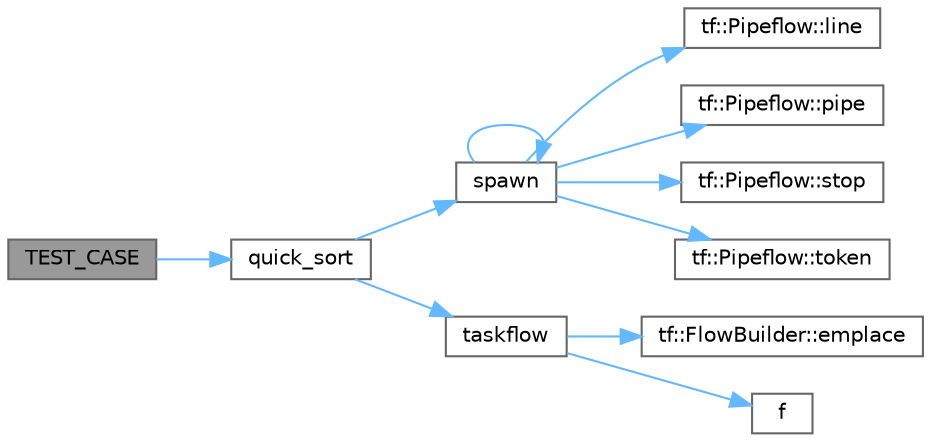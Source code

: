 digraph "TEST_CASE"
{
 // LATEX_PDF_SIZE
  bgcolor="transparent";
  edge [fontname=Helvetica,fontsize=10,labelfontname=Helvetica,labelfontsize=10];
  node [fontname=Helvetica,fontsize=10,shape=box,height=0.2,width=0.4];
  rankdir="LR";
  Node1 [id="Node000001",label="TEST_CASE",height=0.2,width=0.4,color="gray40", fillcolor="grey60", style="filled", fontcolor="black",tooltip=" "];
  Node1 -> Node2 [id="edge11_Node000001_Node000002",color="steelblue1",style="solid",tooltip=" "];
  Node2 [id="Node000002",label="quick_sort",height=0.2,width=0.4,color="grey40", fillcolor="white", style="filled",URL="$test__sort_8cpp.html#af0f7f8a5018802223e1c1cbd66a579ca",tooltip=" "];
  Node2 -> Node3 [id="edge12_Node000002_Node000003",color="steelblue1",style="solid",tooltip=" "];
  Node3 [id="Node000003",label="spawn",height=0.2,width=0.4,color="grey40", fillcolor="white", style="filled",URL="$test__scalable__pipelines_8cpp.html#a28d67ed972e7388aae4da7bffe20d7b2",tooltip=" "];
  Node3 -> Node4 [id="edge13_Node000003_Node000004",color="steelblue1",style="solid",tooltip=" "];
  Node4 [id="Node000004",label="tf::Pipeflow::line",height=0.2,width=0.4,color="grey40", fillcolor="white", style="filled",URL="$classtf_1_1_pipeflow.html#afee054e6a99965d4b3e36ff903227e6c",tooltip="queries the line identifier of the present token"];
  Node3 -> Node5 [id="edge14_Node000003_Node000005",color="steelblue1",style="solid",tooltip=" "];
  Node5 [id="Node000005",label="tf::Pipeflow::pipe",height=0.2,width=0.4,color="grey40", fillcolor="white", style="filled",URL="$classtf_1_1_pipeflow.html#a4914c1f381a3016e98285b019cf60d6d",tooltip="queries the pipe identifier of the present token"];
  Node3 -> Node3 [id="edge15_Node000003_Node000003",color="steelblue1",style="solid",tooltip=" "];
  Node3 -> Node6 [id="edge16_Node000003_Node000006",color="steelblue1",style="solid",tooltip=" "];
  Node6 [id="Node000006",label="tf::Pipeflow::stop",height=0.2,width=0.4,color="grey40", fillcolor="white", style="filled",URL="$classtf_1_1_pipeflow.html#a830b7f204cb87fff17e8d424918d9453",tooltip="stops the pipeline scheduling"];
  Node3 -> Node7 [id="edge17_Node000003_Node000007",color="steelblue1",style="solid",tooltip=" "];
  Node7 [id="Node000007",label="tf::Pipeflow::token",height=0.2,width=0.4,color="grey40", fillcolor="white", style="filled",URL="$classtf_1_1_pipeflow.html#a295e5d884665c076f4ef5d78139f7c51",tooltip="queries the token identifier"];
  Node2 -> Node8 [id="edge18_Node000002_Node000008",color="steelblue1",style="solid",tooltip=" "];
  Node8 [id="Node000008",label="taskflow",height=0.2,width=0.4,color="grey40", fillcolor="white", style="filled",URL="$sandbox_2jacobi_2taskflow_8cpp.html#a47af48e377b7c0ac855c12acd5b69b1e",tooltip=" "];
  Node8 -> Node9 [id="edge19_Node000008_Node000009",color="steelblue1",style="solid",tooltip=" "];
  Node9 [id="Node000009",label="tf::FlowBuilder::emplace",height=0.2,width=0.4,color="grey40", fillcolor="white", style="filled",URL="$classtf_1_1_flow_builder.html#a60d7a666cab71ecfa3010b2efb0d6b57",tooltip="creates a static task"];
  Node8 -> Node10 [id="edge20_Node000008_Node000010",color="steelblue1",style="solid",tooltip=" "];
  Node10 [id="Node000010",label="f",height=0.2,width=0.4,color="grey40", fillcolor="white", style="filled",URL="$cxx11__tensor__map_8cpp.html#a7f507fea02198f6cb81c86640c7b1a4e",tooltip=" "];
}
